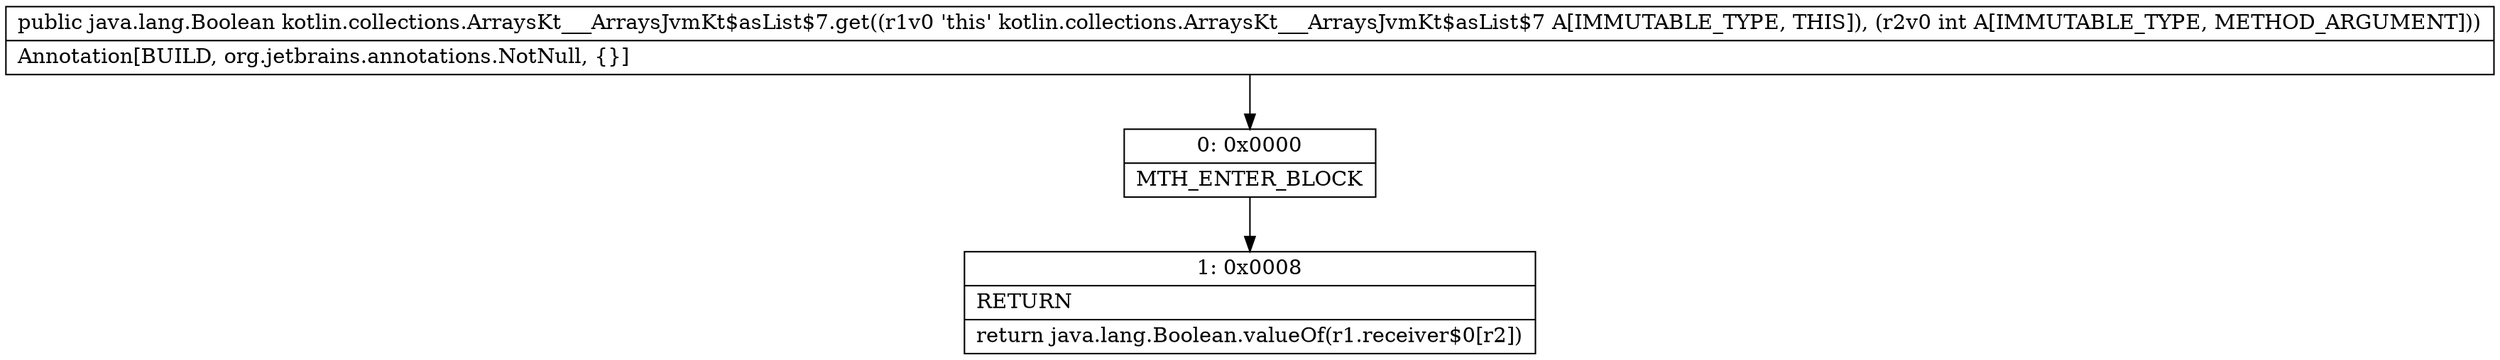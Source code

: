 digraph "CFG forkotlin.collections.ArraysKt___ArraysJvmKt$asList$7.get(I)Ljava\/lang\/Boolean;" {
Node_0 [shape=record,label="{0\:\ 0x0000|MTH_ENTER_BLOCK\l}"];
Node_1 [shape=record,label="{1\:\ 0x0008|RETURN\l|return java.lang.Boolean.valueOf(r1.receiver$0[r2])\l}"];
MethodNode[shape=record,label="{public java.lang.Boolean kotlin.collections.ArraysKt___ArraysJvmKt$asList$7.get((r1v0 'this' kotlin.collections.ArraysKt___ArraysJvmKt$asList$7 A[IMMUTABLE_TYPE, THIS]), (r2v0 int A[IMMUTABLE_TYPE, METHOD_ARGUMENT]))  | Annotation[BUILD, org.jetbrains.annotations.NotNull, \{\}]\l}"];
MethodNode -> Node_0;
Node_0 -> Node_1;
}

